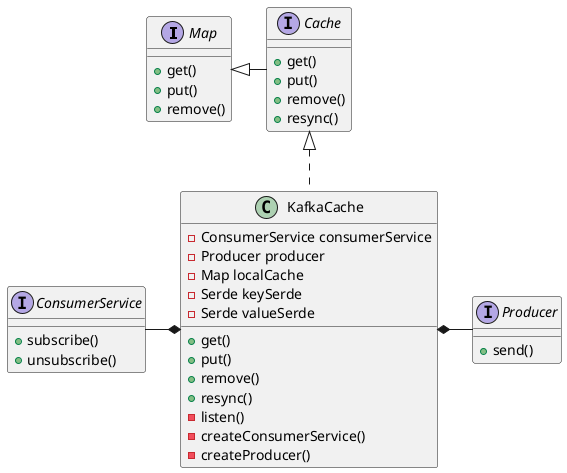 @startuml

skinparam shadowing false

interface Map {
    +get()
    +put()
    +remove()
}
interface Cache {
    +get()
    +put()
    +remove()
    +resync()
}

interface ConsumerService {
    +subscribe()
    +unsubscribe()
}

interface Producer {
    +send()
}

class KafkaCache {
    -ConsumerService consumerService
    -Producer producer
    -Map localCache
    -Serde keySerde
    -Serde valueSerde
    +get()
    +put()
    +remove()
    +resync()
    -listen()
    -createConsumerService()
    -createProducer()
}


Map <|--right- Cache
Cache <|.. KafkaCache

KafkaCache *--left- ConsumerService
KafkaCache *--right- Producer

@enduml
